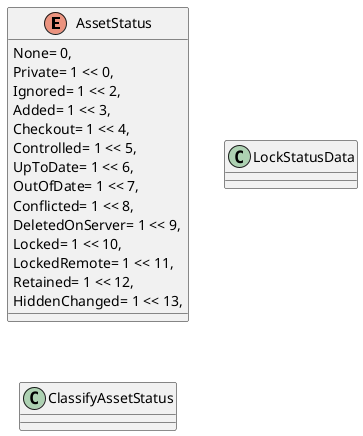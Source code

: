 @startuml
enum AssetStatus {
    None= 0,
    Private= 1 << 0,
    Ignored= 1 << 2,
    Added= 1 << 3,
    Checkout= 1 << 4,
    Controlled= 1 << 5,
    UpToDate= 1 << 6,
    OutOfDate= 1 << 7,
    Conflicted= 1 << 8,
    DeletedOnServer= 1 << 9,
    Locked= 1 << 10,
    LockedRemote= 1 << 11,
    Retained= 1 << 12,
    HiddenChanged= 1 << 13,
}
class LockStatusData {
}
class ClassifyAssetStatus {
}
@enduml
